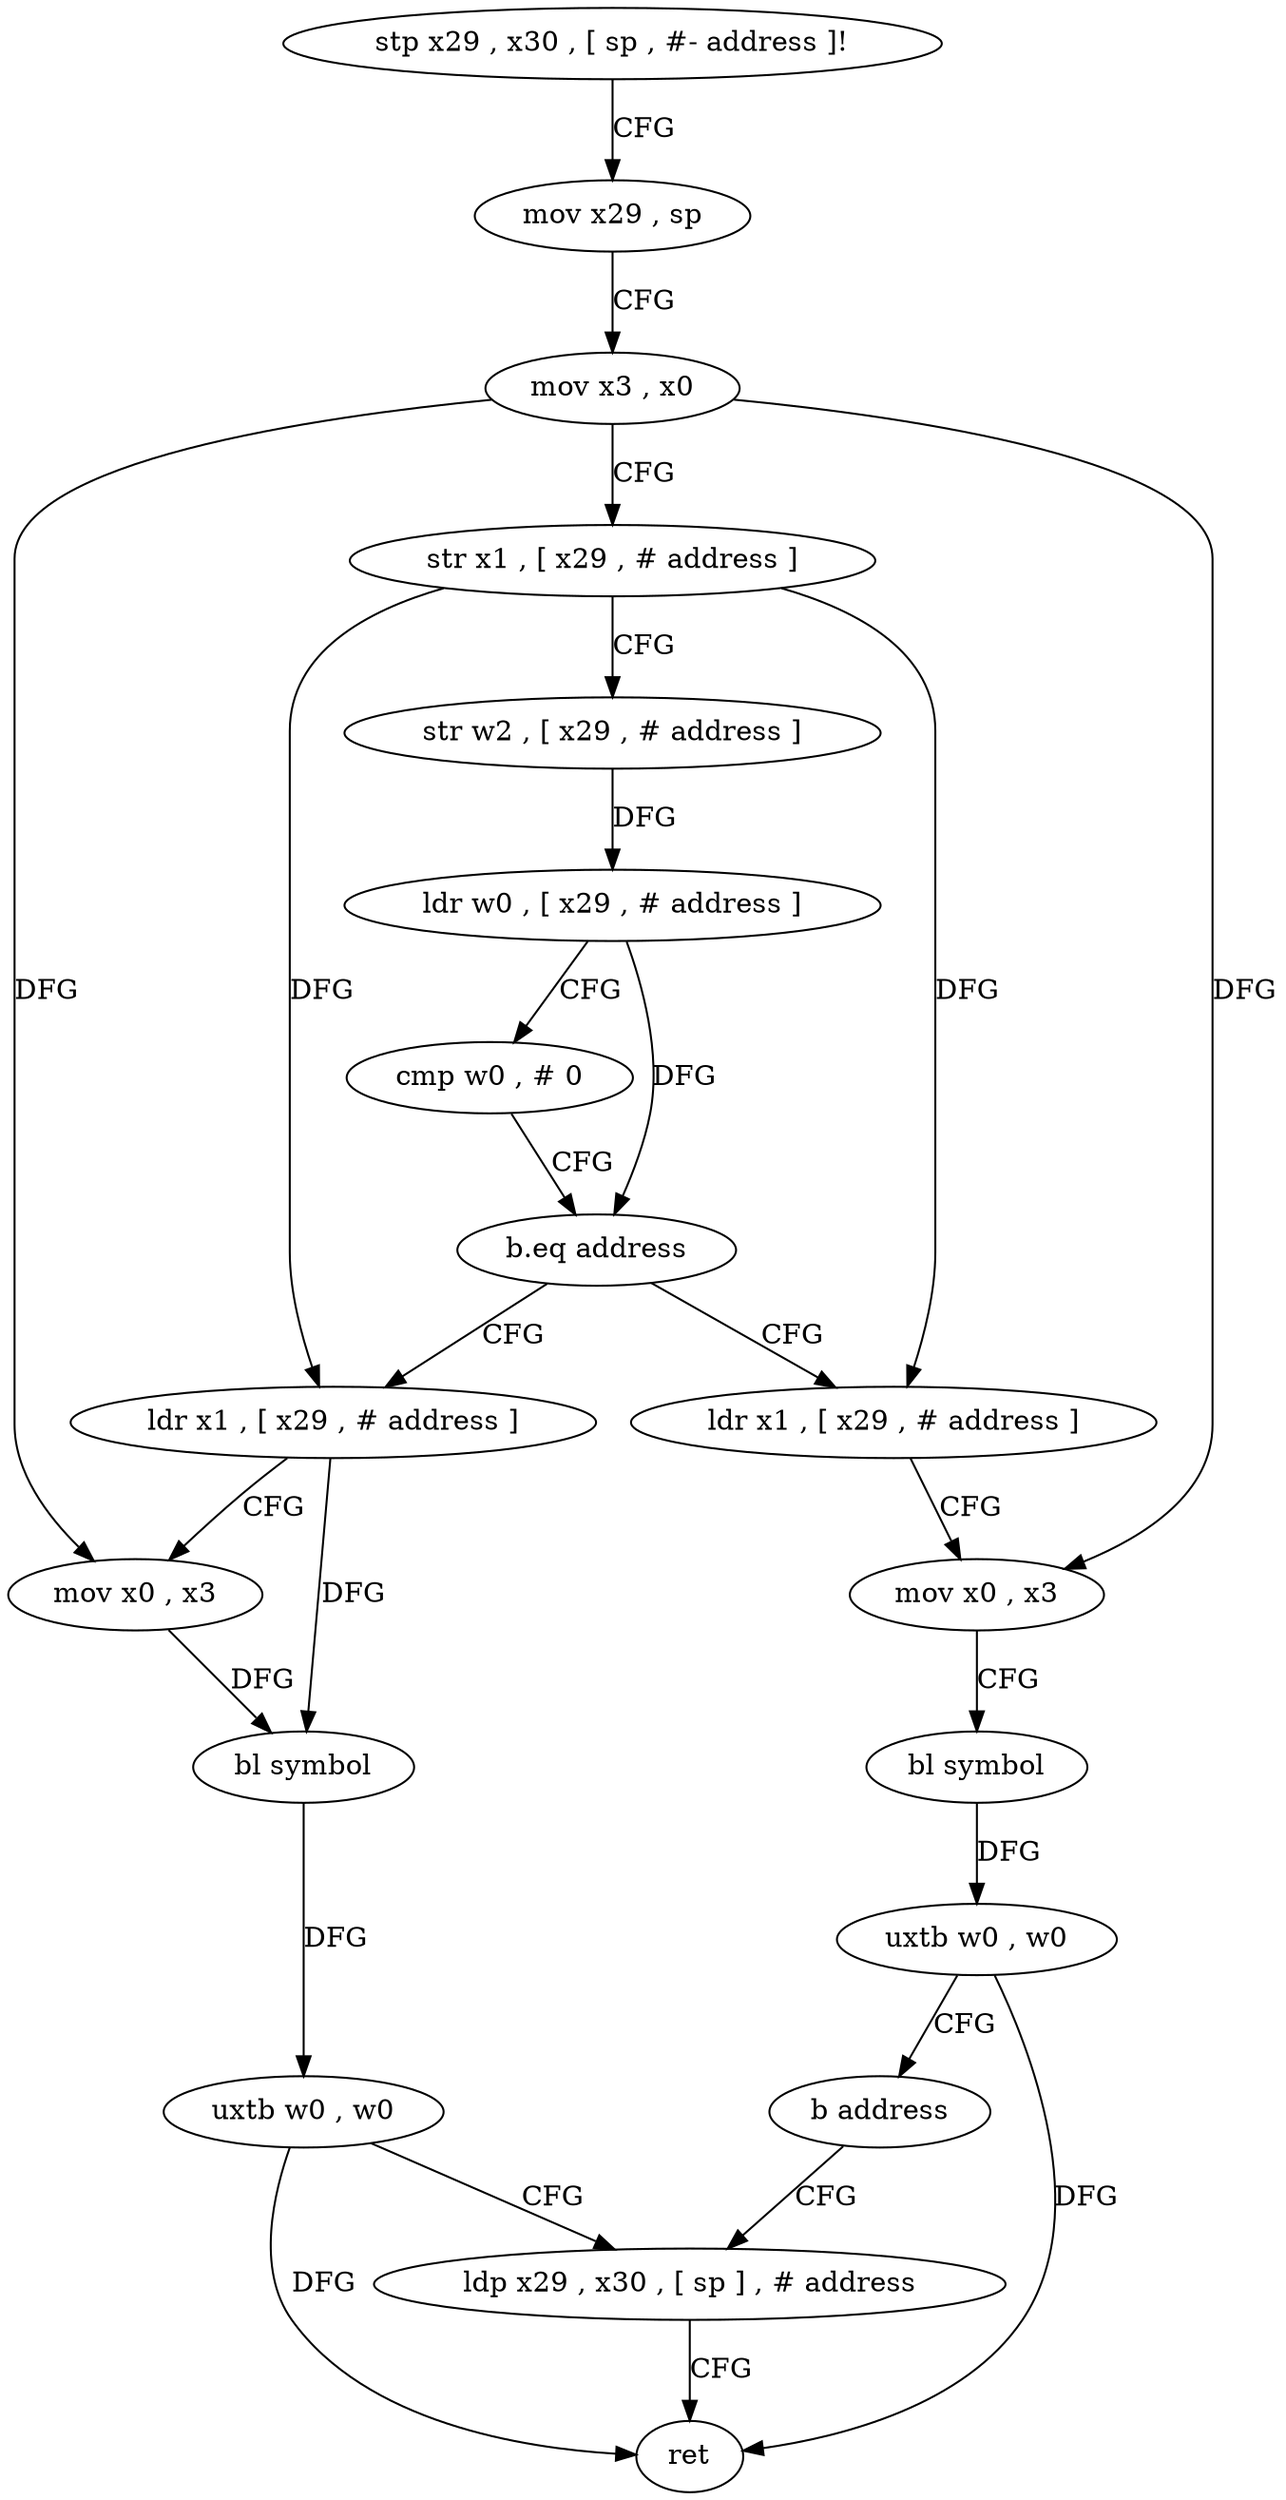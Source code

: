 digraph "func" {
"4295020" [label = "stp x29 , x30 , [ sp , #- address ]!" ]
"4295024" [label = "mov x29 , sp" ]
"4295028" [label = "mov x3 , x0" ]
"4295032" [label = "str x1 , [ x29 , # address ]" ]
"4295036" [label = "str w2 , [ x29 , # address ]" ]
"4295040" [label = "ldr w0 , [ x29 , # address ]" ]
"4295044" [label = "cmp w0 , # 0" ]
"4295048" [label = "b.eq address" ]
"4295072" [label = "ldr x1 , [ x29 , # address ]" ]
"4295052" [label = "ldr x1 , [ x29 , # address ]" ]
"4295076" [label = "mov x0 , x3" ]
"4295080" [label = "bl symbol" ]
"4295084" [label = "uxtb w0 , w0" ]
"4295088" [label = "ldp x29 , x30 , [ sp ] , # address" ]
"4295056" [label = "mov x0 , x3" ]
"4295060" [label = "bl symbol" ]
"4295064" [label = "uxtb w0 , w0" ]
"4295068" [label = "b address" ]
"4295092" [label = "ret" ]
"4295020" -> "4295024" [ label = "CFG" ]
"4295024" -> "4295028" [ label = "CFG" ]
"4295028" -> "4295032" [ label = "CFG" ]
"4295028" -> "4295076" [ label = "DFG" ]
"4295028" -> "4295056" [ label = "DFG" ]
"4295032" -> "4295036" [ label = "CFG" ]
"4295032" -> "4295072" [ label = "DFG" ]
"4295032" -> "4295052" [ label = "DFG" ]
"4295036" -> "4295040" [ label = "DFG" ]
"4295040" -> "4295044" [ label = "CFG" ]
"4295040" -> "4295048" [ label = "DFG" ]
"4295044" -> "4295048" [ label = "CFG" ]
"4295048" -> "4295072" [ label = "CFG" ]
"4295048" -> "4295052" [ label = "CFG" ]
"4295072" -> "4295076" [ label = "CFG" ]
"4295072" -> "4295080" [ label = "DFG" ]
"4295052" -> "4295056" [ label = "CFG" ]
"4295076" -> "4295080" [ label = "DFG" ]
"4295080" -> "4295084" [ label = "DFG" ]
"4295084" -> "4295088" [ label = "CFG" ]
"4295084" -> "4295092" [ label = "DFG" ]
"4295088" -> "4295092" [ label = "CFG" ]
"4295056" -> "4295060" [ label = "CFG" ]
"4295060" -> "4295064" [ label = "DFG" ]
"4295064" -> "4295068" [ label = "CFG" ]
"4295064" -> "4295092" [ label = "DFG" ]
"4295068" -> "4295088" [ label = "CFG" ]
}
